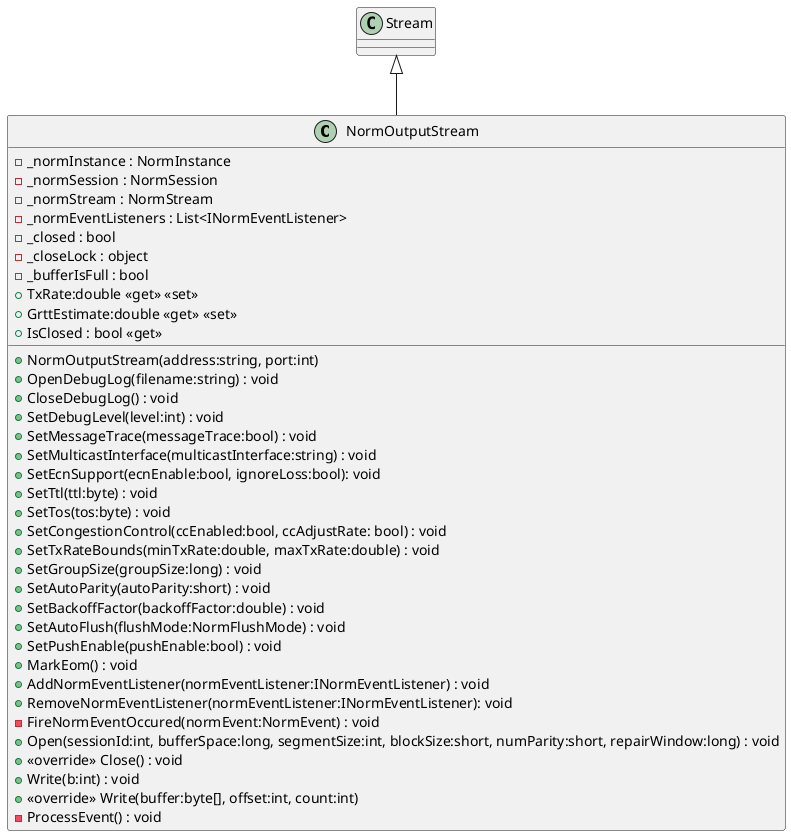 @startuml
class NormOutputStream {
    - _normInstance : NormInstance
    - _normSession : NormSession
    - _normStream : NormStream
    - _normEventListeners : List<INormEventListener>
    - _closed : bool
    - _closeLock : object
    - _bufferIsFull : bool
    + NormOutputStream(address:string, port:int)
    + OpenDebugLog(filename:string) : void
    + CloseDebugLog() : void
    + SetDebugLevel(level:int) : void
    + SetMessageTrace(messageTrace:bool) : void
    + SetMulticastInterface(multicastInterface:string) : void
    + SetEcnSupport(ecnEnable:bool, ignoreLoss:bool): void
    + SetTtl(ttl:byte) : void
    + SetTos(tos:byte) : void
    + SetCongestionControl(ccEnabled:bool, ccAdjustRate: bool) : void
    + SetTxRateBounds(minTxRate:double, maxTxRate:double) : void
    + TxRate:double <<get>> <<set>>
    + GrttEstimate:double <<get>> <<set>>
    + SetGroupSize(groupSize:long) : void
    + SetAutoParity(autoParity:short) : void
    + SetBackoffFactor(backoffFactor:double) : void
    + SetAutoFlush(flushMode:NormFlushMode) : void
    + SetPushEnable(pushEnable:bool) : void
    + MarkEom() : void
    + AddNormEventListener(normEventListener:INormEventListener) : void
    + RemoveNormEventListener(normEventListener:INormEventListener): void
    - FireNormEventOccured(normEvent:NormEvent) : void
    + Open(sessionId:int, bufferSpace:long, segmentSize:int, blockSize:short, numParity:short, repairWindow:long) : void
    + <<override>> Close() : void
    + IsClosed : bool <<get>>
    + Write(b:int) : void
    + <<override>> Write(buffer:byte[], offset:int, count:int)
    - ProcessEvent() : void
}
Stream <|-- NormOutputStream
@enduml